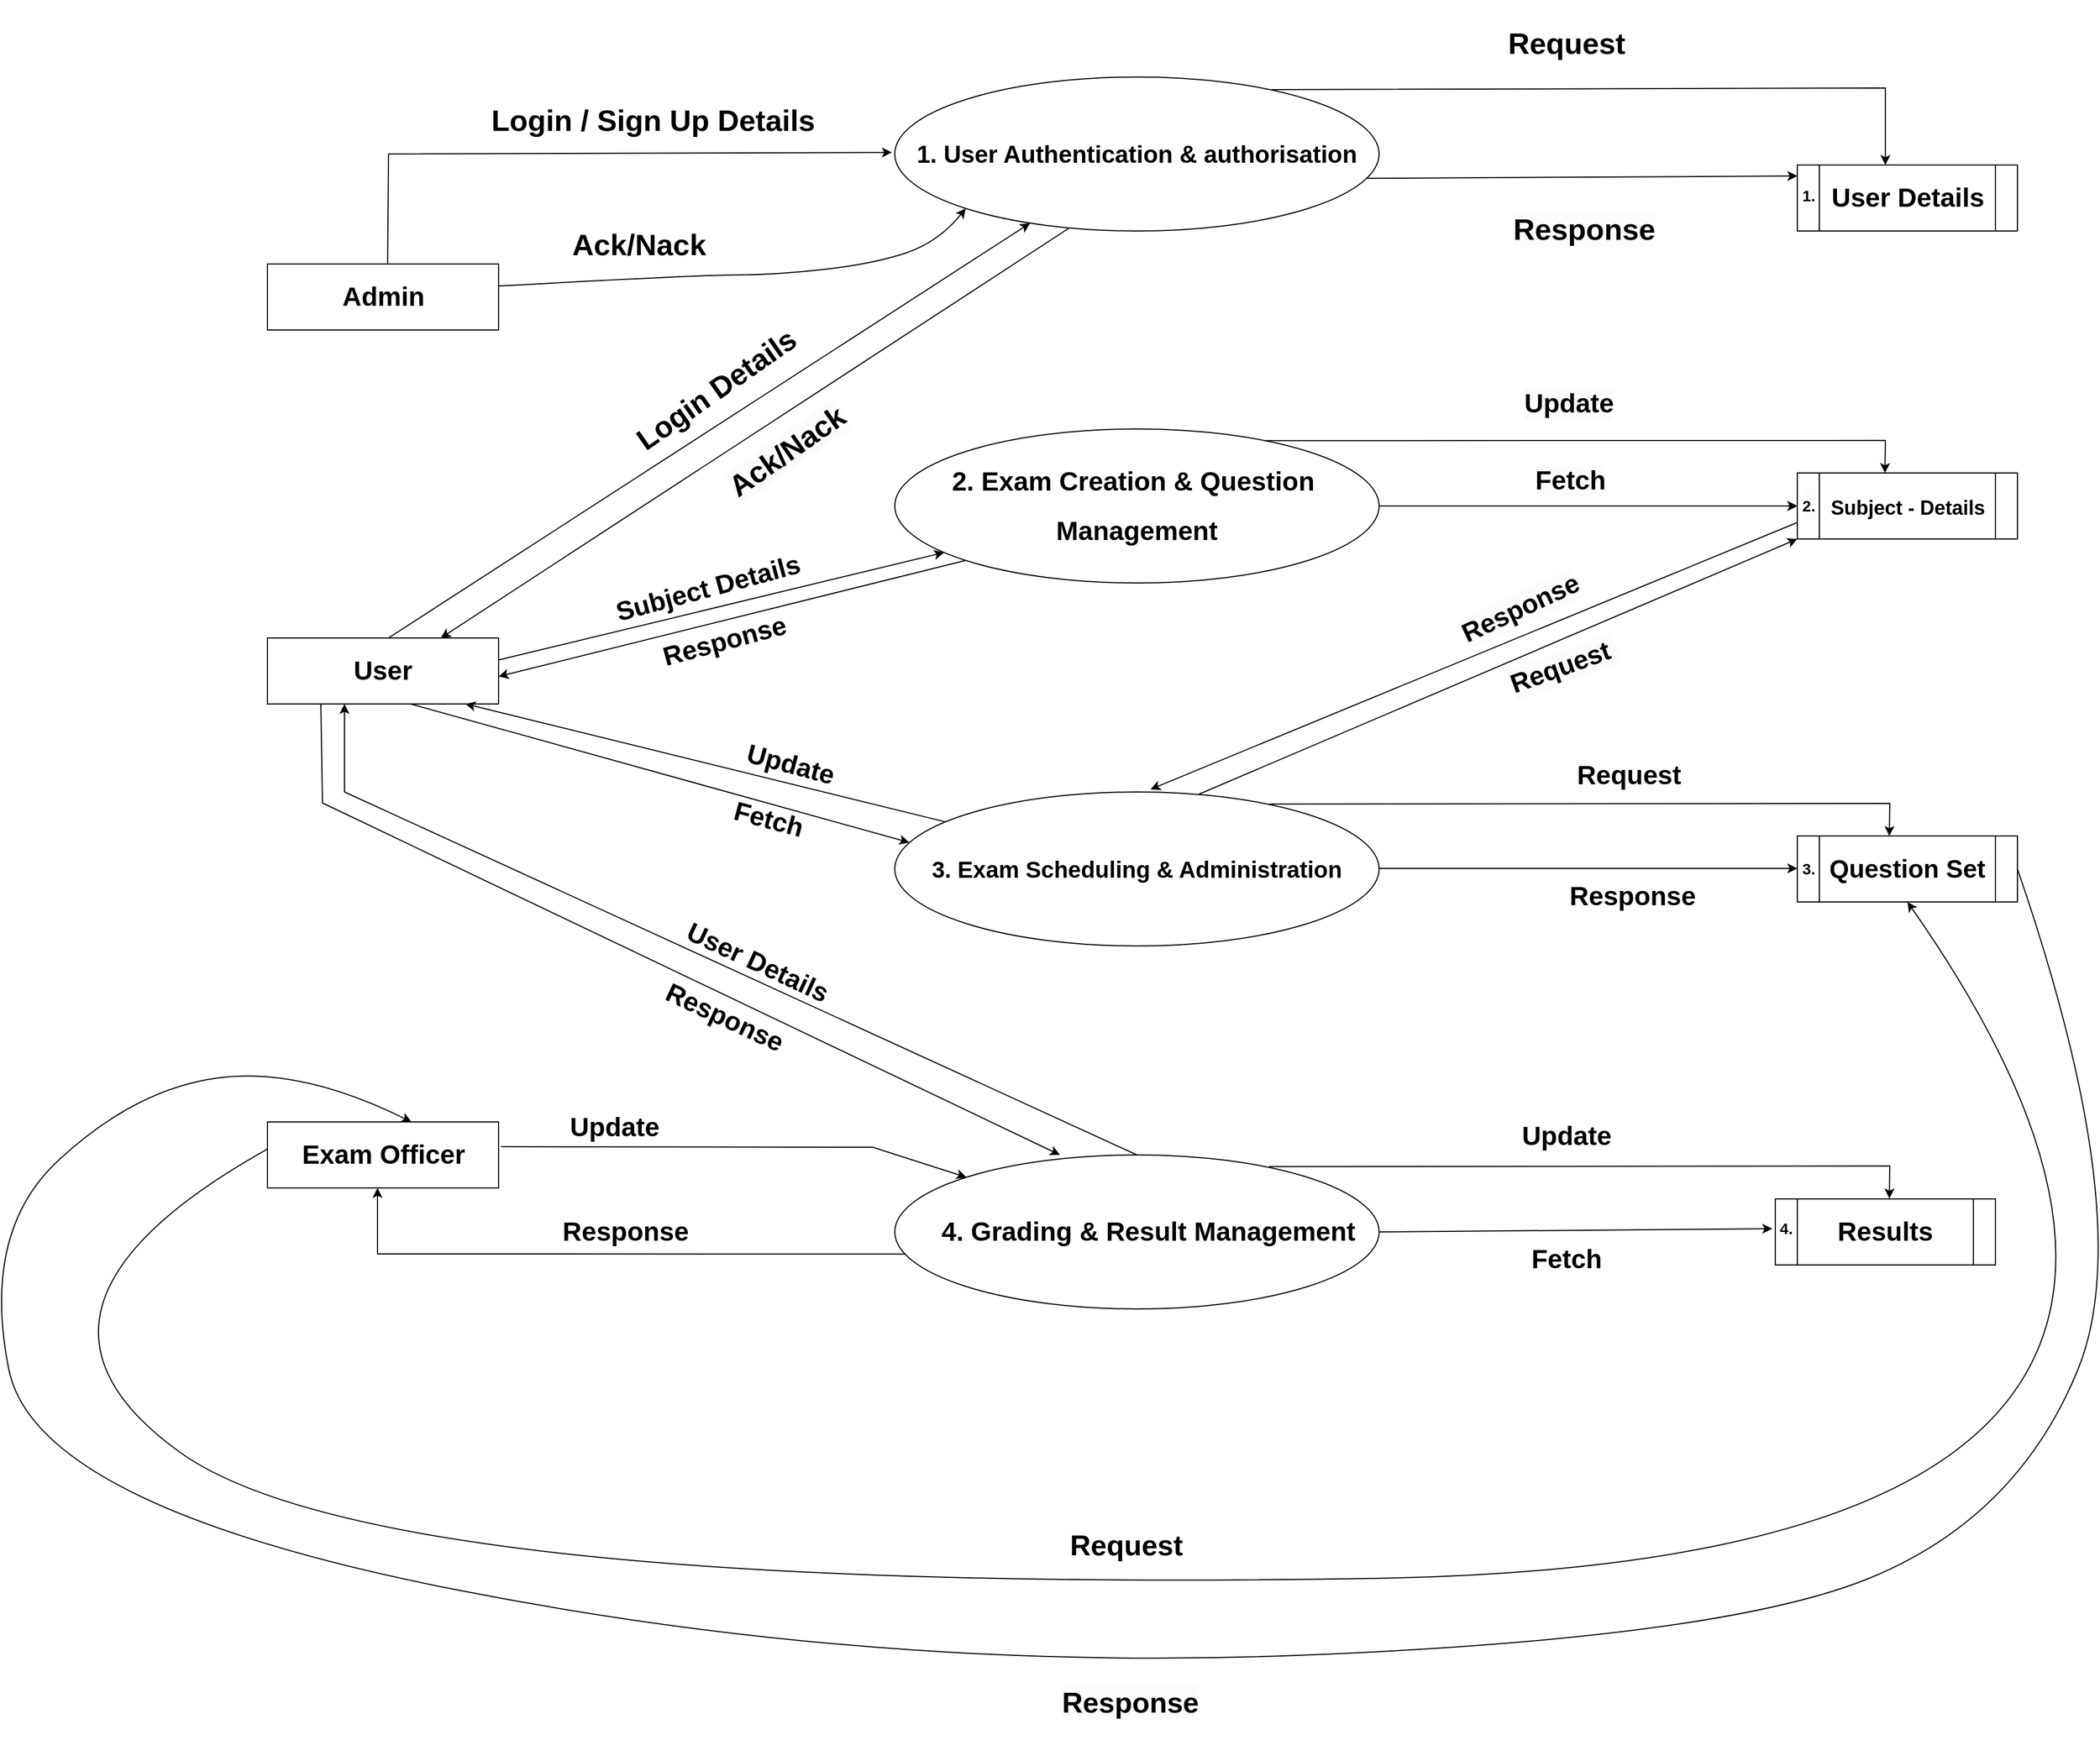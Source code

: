 <mxfile version="21.7.2" type="github">
  <diagram name="Page-1" id="bkkL6dyhui1s2GWMozvX">
    <mxGraphModel dx="4678" dy="3276" grid="1" gridSize="10" guides="1" tooltips="1" connect="1" arrows="1" fold="1" page="1" pageScale="1" pageWidth="850" pageHeight="1100" math="0" shadow="0">
      <root>
        <mxCell id="0" />
        <mxCell id="1" parent="0" />
        <mxCell id="b7Hh-rnTyhk0K52QJPSK-1" value="" style="rounded=0;whiteSpace=wrap;html=1;" vertex="1" parent="1">
          <mxGeometry x="-790" y="200" width="210" height="60" as="geometry" />
        </mxCell>
        <mxCell id="b7Hh-rnTyhk0K52QJPSK-2" value="&lt;h1&gt;&lt;font style=&quot;font-size: 22px;&quot;&gt;1. User Authentication &amp;amp; authorisation&lt;/font&gt;&lt;/h1&gt;" style="ellipse;whiteSpace=wrap;html=1;" vertex="1" parent="1">
          <mxGeometry x="-220" y="30" width="440" height="140" as="geometry" />
        </mxCell>
        <mxCell id="b7Hh-rnTyhk0K52QJPSK-3" value="" style="shape=process;whiteSpace=wrap;html=1;backgroundOutline=1;" vertex="1" parent="1">
          <mxGeometry x="600" y="110" width="200" height="60" as="geometry" />
        </mxCell>
        <mxCell id="b7Hh-rnTyhk0K52QJPSK-7" value="&lt;h1&gt;User&lt;/h1&gt;" style="rounded=0;whiteSpace=wrap;html=1;" vertex="1" parent="1">
          <mxGeometry x="-790" y="540" width="210" height="60" as="geometry" />
        </mxCell>
        <mxCell id="b7Hh-rnTyhk0K52QJPSK-8" value="" style="rounded=0;whiteSpace=wrap;html=1;" vertex="1" parent="1">
          <mxGeometry x="-790" y="980" width="210" height="60" as="geometry" />
        </mxCell>
        <mxCell id="b7Hh-rnTyhk0K52QJPSK-9" value="&lt;h1&gt;2. Exam Creation &amp;amp; Question&amp;nbsp;&lt;/h1&gt;&lt;h1&gt;Management&lt;/h1&gt;" style="ellipse;whiteSpace=wrap;html=1;" vertex="1" parent="1">
          <mxGeometry x="-220" y="350" width="440" height="140" as="geometry" />
        </mxCell>
        <mxCell id="b7Hh-rnTyhk0K52QJPSK-10" value="&lt;h1&gt;&lt;font style=&quot;font-size: 21px;&quot;&gt;3. Exam Scheduling &amp;amp; Administration&lt;/font&gt;&lt;/h1&gt;" style="ellipse;whiteSpace=wrap;html=1;align=center;" vertex="1" parent="1">
          <mxGeometry x="-220" y="680" width="440" height="140" as="geometry" />
        </mxCell>
        <mxCell id="b7Hh-rnTyhk0K52QJPSK-11" value="" style="ellipse;whiteSpace=wrap;html=1;align=left;" vertex="1" parent="1">
          <mxGeometry x="-220" y="1010" width="440" height="140" as="geometry" />
        </mxCell>
        <mxCell id="b7Hh-rnTyhk0K52QJPSK-12" value="" style="shape=process;whiteSpace=wrap;html=1;backgroundOutline=1;" vertex="1" parent="1">
          <mxGeometry x="600" y="390" width="200" height="60" as="geometry" />
        </mxCell>
        <mxCell id="b7Hh-rnTyhk0K52QJPSK-15" value="&lt;h1&gt;&lt;font style=&quot;font-size: 23px;&quot;&gt;Question Set&lt;/font&gt;&lt;/h1&gt;" style="shape=process;whiteSpace=wrap;html=1;backgroundOutline=1;" vertex="1" parent="1">
          <mxGeometry x="600" y="720" width="200" height="60" as="geometry" />
        </mxCell>
        <mxCell id="b7Hh-rnTyhk0K52QJPSK-16" value="&lt;h1&gt;Results&lt;/h1&gt;" style="shape=process;whiteSpace=wrap;html=1;backgroundOutline=1;" vertex="1" parent="1">
          <mxGeometry x="580" y="1050" width="200" height="60" as="geometry" />
        </mxCell>
        <mxCell id="b7Hh-rnTyhk0K52QJPSK-17" value="" style="endArrow=classic;html=1;rounded=0;exitX=0.52;exitY=-0.01;exitDx=0;exitDy=0;exitPerimeter=0;entryX=-0.006;entryY=0.49;entryDx=0;entryDy=0;entryPerimeter=0;" edge="1" parent="1" source="b7Hh-rnTyhk0K52QJPSK-1" target="b7Hh-rnTyhk0K52QJPSK-2">
          <mxGeometry width="50" height="50" relative="1" as="geometry">
            <mxPoint x="-680" y="220" as="sourcePoint" />
            <mxPoint x="-230" y="100" as="targetPoint" />
            <Array as="points">
              <mxPoint x="-680" y="100" />
            </Array>
          </mxGeometry>
        </mxCell>
        <mxCell id="b7Hh-rnTyhk0K52QJPSK-19" value="" style="endArrow=classic;html=1;rounded=0;exitX=0.778;exitY=0.082;exitDx=0;exitDy=0;exitPerimeter=0;" edge="1" parent="1" source="b7Hh-rnTyhk0K52QJPSK-2">
          <mxGeometry width="50" height="50" relative="1" as="geometry">
            <mxPoint x="240" y="40" as="sourcePoint" />
            <mxPoint x="680" y="110" as="targetPoint" />
            <Array as="points">
              <mxPoint x="680" y="40" />
            </Array>
          </mxGeometry>
        </mxCell>
        <mxCell id="b7Hh-rnTyhk0K52QJPSK-20" value="" style="endArrow=classic;html=1;rounded=0;exitX=0.976;exitY=0.658;exitDx=0;exitDy=0;exitPerimeter=0;" edge="1" parent="1" source="b7Hh-rnTyhk0K52QJPSK-2">
          <mxGeometry width="50" height="50" relative="1" as="geometry">
            <mxPoint x="550" y="170" as="sourcePoint" />
            <mxPoint x="600" y="120" as="targetPoint" />
          </mxGeometry>
        </mxCell>
        <mxCell id="b7Hh-rnTyhk0K52QJPSK-21" value="" style="curved=1;endArrow=classic;html=1;rounded=0;entryX=0;entryY=1;entryDx=0;entryDy=0;" edge="1" parent="1" target="b7Hh-rnTyhk0K52QJPSK-2">
          <mxGeometry width="50" height="50" relative="1" as="geometry">
            <mxPoint x="-580" y="220" as="sourcePoint" />
            <mxPoint x="-520" y="170" as="targetPoint" />
            <Array as="points">
              <mxPoint x="-580" y="220" />
              <mxPoint x="-400" y="210" />
              <mxPoint x="-330" y="210" />
              <mxPoint x="-240" y="200" />
              <mxPoint x="-180" y="180" />
            </Array>
          </mxGeometry>
        </mxCell>
        <mxCell id="b7Hh-rnTyhk0K52QJPSK-23" value="" style="endArrow=classic;html=1;rounded=0;" edge="1" parent="1" target="b7Hh-rnTyhk0K52QJPSK-2">
          <mxGeometry width="50" height="50" relative="1" as="geometry">
            <mxPoint x="-680" y="540" as="sourcePoint" />
            <mxPoint x="-630" y="490" as="targetPoint" />
          </mxGeometry>
        </mxCell>
        <mxCell id="b7Hh-rnTyhk0K52QJPSK-24" value="" style="edgeStyle=none;orthogonalLoop=1;jettySize=auto;html=1;rounded=0;entryX=0.75;entryY=0;entryDx=0;entryDy=0;exitX=0.359;exitY=0.983;exitDx=0;exitDy=0;exitPerimeter=0;" edge="1" parent="1" source="b7Hh-rnTyhk0K52QJPSK-2" target="b7Hh-rnTyhk0K52QJPSK-7">
          <mxGeometry width="80" relative="1" as="geometry">
            <mxPoint x="-70" y="200" as="sourcePoint" />
            <mxPoint x="10" y="200" as="targetPoint" />
            <Array as="points" />
          </mxGeometry>
        </mxCell>
        <mxCell id="b7Hh-rnTyhk0K52QJPSK-25" value="" style="endArrow=classic;html=1;rounded=0;" edge="1" parent="1" target="b7Hh-rnTyhk0K52QJPSK-9">
          <mxGeometry width="50" height="50" relative="1" as="geometry">
            <mxPoint x="-580" y="560" as="sourcePoint" />
            <mxPoint x="-530" y="510" as="targetPoint" />
          </mxGeometry>
        </mxCell>
        <mxCell id="b7Hh-rnTyhk0K52QJPSK-26" value="" style="endArrow=classic;html=1;rounded=0;entryX=1;entryY=0.75;entryDx=0;entryDy=0;exitX=0;exitY=1;exitDx=0;exitDy=0;" edge="1" parent="1" source="b7Hh-rnTyhk0K52QJPSK-9">
          <mxGeometry width="50" height="50" relative="1" as="geometry">
            <mxPoint x="-160" y="490" as="sourcePoint" />
            <mxPoint x="-580" y="575" as="targetPoint" />
          </mxGeometry>
        </mxCell>
        <mxCell id="b7Hh-rnTyhk0K52QJPSK-27" value="" style="endArrow=classic;html=1;rounded=0;" edge="1" parent="1" source="b7Hh-rnTyhk0K52QJPSK-10">
          <mxGeometry width="50" height="50" relative="1" as="geometry">
            <mxPoint x="-660" y="650" as="sourcePoint" />
            <mxPoint x="-610" y="600" as="targetPoint" />
          </mxGeometry>
        </mxCell>
        <mxCell id="b7Hh-rnTyhk0K52QJPSK-28" value="" style="edgeStyle=none;orthogonalLoop=1;jettySize=auto;html=1;rounded=0;exitX=0.619;exitY=1;exitDx=0;exitDy=0;exitPerimeter=0;entryX=0.03;entryY=0.328;entryDx=0;entryDy=0;entryPerimeter=0;" edge="1" parent="1" source="b7Hh-rnTyhk0K52QJPSK-7" target="b7Hh-rnTyhk0K52QJPSK-10">
          <mxGeometry width="80" relative="1" as="geometry">
            <mxPoint x="-670" y="640" as="sourcePoint" />
            <mxPoint x="-590" y="640" as="targetPoint" />
            <Array as="points" />
          </mxGeometry>
        </mxCell>
        <mxCell id="b7Hh-rnTyhk0K52QJPSK-29" value="" style="endArrow=classic;html=1;rounded=0;exitX=0.5;exitY=0;exitDx=0;exitDy=0;" edge="1" parent="1" source="b7Hh-rnTyhk0K52QJPSK-11">
          <mxGeometry width="50" height="50" relative="1" as="geometry">
            <mxPoint x="-720" y="760" as="sourcePoint" />
            <mxPoint x="-720" y="600" as="targetPoint" />
            <Array as="points">
              <mxPoint x="-720" y="680" />
            </Array>
          </mxGeometry>
        </mxCell>
        <mxCell id="b7Hh-rnTyhk0K52QJPSK-30" value="" style="endArrow=classic;html=1;rounded=0;entryX=0.341;entryY=0;entryDx=0;entryDy=0;entryPerimeter=0;exitX=0.231;exitY=1.007;exitDx=0;exitDy=0;exitPerimeter=0;" edge="1" parent="1" source="b7Hh-rnTyhk0K52QJPSK-7" target="b7Hh-rnTyhk0K52QJPSK-11">
          <mxGeometry width="50" height="50" relative="1" as="geometry">
            <mxPoint x="-733" y="600" as="sourcePoint" />
            <mxPoint x="-116.796" y="1017.022" as="targetPoint" />
            <Array as="points">
              <mxPoint x="-740" y="690" />
            </Array>
          </mxGeometry>
        </mxCell>
        <mxCell id="b7Hh-rnTyhk0K52QJPSK-31" value="" style="endArrow=classic;html=1;rounded=0;exitX=0.021;exitY=0.644;exitDx=0;exitDy=0;exitPerimeter=0;" edge="1" parent="1" source="b7Hh-rnTyhk0K52QJPSK-11">
          <mxGeometry width="50" height="50" relative="1" as="geometry">
            <mxPoint x="-690" y="1100" as="sourcePoint" />
            <mxPoint x="-690" y="1040" as="targetPoint" />
            <Array as="points">
              <mxPoint x="-690" y="1100" />
            </Array>
          </mxGeometry>
        </mxCell>
        <mxCell id="b7Hh-rnTyhk0K52QJPSK-32" value="" style="endArrow=classic;html=1;rounded=0;exitX=1.01;exitY=0.376;exitDx=0;exitDy=0;exitPerimeter=0;" edge="1" parent="1" source="b7Hh-rnTyhk0K52QJPSK-8" target="b7Hh-rnTyhk0K52QJPSK-11">
          <mxGeometry width="50" height="50" relative="1" as="geometry">
            <mxPoint x="-340" y="1010" as="sourcePoint" />
            <mxPoint x="-290" y="960" as="targetPoint" />
            <Array as="points">
              <mxPoint x="-240" y="1003" />
            </Array>
          </mxGeometry>
        </mxCell>
        <mxCell id="b7Hh-rnTyhk0K52QJPSK-33" value="" style="endArrow=classic;html=1;rounded=0;exitX=1;exitY=0.5;exitDx=0;exitDy=0;entryX=0;entryY=0.5;entryDx=0;entryDy=0;" edge="1" parent="1" source="b7Hh-rnTyhk0K52QJPSK-9" target="b7Hh-rnTyhk0K52QJPSK-12">
          <mxGeometry width="50" height="50" relative="1" as="geometry">
            <mxPoint x="280" y="820" as="sourcePoint" />
            <mxPoint x="330" y="770" as="targetPoint" />
          </mxGeometry>
        </mxCell>
        <mxCell id="b7Hh-rnTyhk0K52QJPSK-34" value="" style="endArrow=classic;html=1;rounded=0;entryX=0.398;entryY=-0.007;entryDx=0;entryDy=0;entryPerimeter=0;exitX=0.763;exitY=0.076;exitDx=0;exitDy=0;exitPerimeter=0;" edge="1" parent="1" source="b7Hh-rnTyhk0K52QJPSK-9">
          <mxGeometry width="50" height="50" relative="1" as="geometry">
            <mxPoint x="110" y="360.42" as="sourcePoint" />
            <mxPoint x="679.6" y="390.0" as="targetPoint" />
            <Array as="points">
              <mxPoint x="680" y="360.42" />
            </Array>
          </mxGeometry>
        </mxCell>
        <mxCell id="b7Hh-rnTyhk0K52QJPSK-35" value="" style="endArrow=classic;html=1;rounded=0;exitX=1;exitY=0.5;exitDx=0;exitDy=0;entryX=0;entryY=0.5;entryDx=0;entryDy=0;" edge="1" parent="1">
          <mxGeometry width="50" height="50" relative="1" as="geometry">
            <mxPoint x="220" y="420" as="sourcePoint" />
            <mxPoint x="600" y="420" as="targetPoint" />
          </mxGeometry>
        </mxCell>
        <mxCell id="b7Hh-rnTyhk0K52QJPSK-36" value="" style="endArrow=classic;html=1;rounded=0;exitX=1;exitY=0.5;exitDx=0;exitDy=0;entryX=0;entryY=0.5;entryDx=0;entryDy=0;" edge="1" parent="1">
          <mxGeometry width="50" height="50" relative="1" as="geometry">
            <mxPoint x="220" y="749.52" as="sourcePoint" />
            <mxPoint x="600" y="749.52" as="targetPoint" />
          </mxGeometry>
        </mxCell>
        <mxCell id="b7Hh-rnTyhk0K52QJPSK-37" value="" style="endArrow=classic;html=1;rounded=0;entryX=0.398;entryY=-0.007;entryDx=0;entryDy=0;entryPerimeter=0;exitX=0.763;exitY=0.076;exitDx=0;exitDy=0;exitPerimeter=0;" edge="1" parent="1">
          <mxGeometry width="50" height="50" relative="1" as="geometry">
            <mxPoint x="120" y="691" as="sourcePoint" />
            <mxPoint x="683.6" y="720" as="targetPoint" />
            <Array as="points">
              <mxPoint x="684" y="690.42" />
            </Array>
          </mxGeometry>
        </mxCell>
        <mxCell id="b7Hh-rnTyhk0K52QJPSK-38" value="" style="endArrow=classic;html=1;rounded=0;entryX=0.398;entryY=-0.007;entryDx=0;entryDy=0;entryPerimeter=0;exitX=0.763;exitY=0.076;exitDx=0;exitDy=0;exitPerimeter=0;" edge="1" parent="1">
          <mxGeometry width="50" height="50" relative="1" as="geometry">
            <mxPoint x="120" y="1020.58" as="sourcePoint" />
            <mxPoint x="683.6" y="1049.58" as="targetPoint" />
            <Array as="points">
              <mxPoint x="684" y="1020.0" />
            </Array>
          </mxGeometry>
        </mxCell>
        <mxCell id="b7Hh-rnTyhk0K52QJPSK-39" value="" style="endArrow=classic;html=1;rounded=0;exitX=1;exitY=0.5;exitDx=0;exitDy=0;entryX=-0.014;entryY=0.451;entryDx=0;entryDy=0;entryPerimeter=0;" edge="1" parent="1" source="b7Hh-rnTyhk0K52QJPSK-11" target="b7Hh-rnTyhk0K52QJPSK-16">
          <mxGeometry width="50" height="50" relative="1" as="geometry">
            <mxPoint x="400" y="1110" as="sourcePoint" />
            <mxPoint x="450" y="1060" as="targetPoint" />
          </mxGeometry>
        </mxCell>
        <mxCell id="b7Hh-rnTyhk0K52QJPSK-40" value="" style="curved=1;endArrow=classic;html=1;rounded=0;entryX=0.5;entryY=1;entryDx=0;entryDy=0;exitX=0.002;exitY=0.407;exitDx=0;exitDy=0;exitPerimeter=0;" edge="1" parent="1" source="b7Hh-rnTyhk0K52QJPSK-8" target="b7Hh-rnTyhk0K52QJPSK-15">
          <mxGeometry width="50" height="50" relative="1" as="geometry">
            <mxPoint x="-920" y="933.636" as="sourcePoint" />
            <mxPoint x="350" y="490" as="targetPoint" />
            <Array as="points">
              <mxPoint x="-1050" y="1150" />
              <mxPoint x="-690" y="1410" />
              <mxPoint x="1120" y="1380" />
            </Array>
          </mxGeometry>
        </mxCell>
        <mxCell id="b7Hh-rnTyhk0K52QJPSK-41" value="" style="curved=1;endArrow=classic;html=1;rounded=0;exitX=1;exitY=0.5;exitDx=0;exitDy=0;entryX=0.623;entryY=0;entryDx=0;entryDy=0;entryPerimeter=0;" edge="1" parent="1" source="b7Hh-rnTyhk0K52QJPSK-15" target="b7Hh-rnTyhk0K52QJPSK-8">
          <mxGeometry width="50" height="50" relative="1" as="geometry">
            <mxPoint x="880" y="790" as="sourcePoint" />
            <mxPoint x="-850" y="870" as="targetPoint" />
            <Array as="points">
              <mxPoint x="910" y="1070" />
              <mxPoint x="800" y="1340" />
              <mxPoint x="530" y="1450" />
              <mxPoint x="-240" y="1480" />
              <mxPoint x="-1000" y="1330" />
              <mxPoint x="-1050" y="1080" />
              <mxPoint x="-910" y="950" />
              <mxPoint x="-760" y="930" />
            </Array>
          </mxGeometry>
        </mxCell>
        <mxCell id="b7Hh-rnTyhk0K52QJPSK-42" value="" style="endArrow=classic;html=1;rounded=0;entryX=0;entryY=1;entryDx=0;entryDy=0;exitX=0.627;exitY=0.016;exitDx=0;exitDy=0;exitPerimeter=0;" edge="1" parent="1" source="b7Hh-rnTyhk0K52QJPSK-10" target="b7Hh-rnTyhk0K52QJPSK-12">
          <mxGeometry width="50" height="50" relative="1" as="geometry">
            <mxPoint x="60" y="680" as="sourcePoint" />
            <mxPoint x="470" y="550" as="targetPoint" />
          </mxGeometry>
        </mxCell>
        <mxCell id="b7Hh-rnTyhk0K52QJPSK-44" value="" style="endArrow=classic;html=1;rounded=0;entryX=0.528;entryY=-0.017;entryDx=0;entryDy=0;entryPerimeter=0;exitX=0;exitY=0.75;exitDx=0;exitDy=0;" edge="1" parent="1" source="b7Hh-rnTyhk0K52QJPSK-12" target="b7Hh-rnTyhk0K52QJPSK-10">
          <mxGeometry width="50" height="50" relative="1" as="geometry">
            <mxPoint x="190" y="690" as="sourcePoint" />
            <mxPoint x="730" y="460" as="targetPoint" />
          </mxGeometry>
        </mxCell>
        <mxCell id="b7Hh-rnTyhk0K52QJPSK-45" value="&lt;h1&gt;&lt;font style=&quot;font-size: 27px;&quot;&gt;Request&lt;/font&gt;&lt;/h1&gt;" style="text;html=1;align=center;verticalAlign=middle;resizable=0;points=[];autosize=1;strokeColor=none;fillColor=none;" vertex="1" parent="1">
          <mxGeometry x="325" y="-40" width="130" height="80" as="geometry" />
        </mxCell>
        <mxCell id="b7Hh-rnTyhk0K52QJPSK-46" value="&lt;h1 style=&quot;border-color: var(--border-color); color: rgb(0, 0, 0); font-family: Helvetica; font-style: normal; font-variant-ligatures: normal; font-variant-caps: normal; letter-spacing: normal; orphans: 2; text-align: center; text-indent: 0px; text-transform: none; widows: 2; word-spacing: 0px; -webkit-text-stroke-width: 0px; background-color: rgb(251, 251, 251); text-decoration-thickness: initial; text-decoration-style: initial; text-decoration-color: initial;&quot;&gt;&lt;font style=&quot;font-size: 27px;&quot;&gt;Response&lt;/font&gt;&lt;/h1&gt;" style="text;whiteSpace=wrap;html=1;strokeWidth=4;" vertex="1" parent="1">
          <mxGeometry x="340" y="130" width="130" height="80" as="geometry" />
        </mxCell>
        <mxCell id="b7Hh-rnTyhk0K52QJPSK-47" value="&lt;h1&gt;&lt;font style=&quot;font-size: 27px;&quot;&gt;Login / Sign Up Details&lt;/font&gt;&lt;/h1&gt;" style="text;html=1;align=center;verticalAlign=middle;resizable=0;points=[];autosize=1;strokeColor=none;fillColor=none;" vertex="1" parent="1">
          <mxGeometry x="-600" y="30" width="320" height="80" as="geometry" />
        </mxCell>
        <mxCell id="b7Hh-rnTyhk0K52QJPSK-48" value="&lt;h1&gt;&lt;font style=&quot;font-size: 27px;&quot;&gt;Ack/Nack&lt;/font&gt;&lt;/h1&gt;" style="text;html=1;align=left;verticalAlign=middle;resizable=0;points=[];autosize=1;strokeColor=none;fillColor=none;" vertex="1" parent="1">
          <mxGeometry x="-515" y="143" width="150" height="80" as="geometry" />
        </mxCell>
        <mxCell id="b7Hh-rnTyhk0K52QJPSK-49" value="&lt;h1&gt;&lt;font style=&quot;font-size: 27px;&quot;&gt;Login Details&lt;/font&gt;&lt;/h1&gt;" style="text;html=1;align=left;verticalAlign=middle;resizable=0;points=[];autosize=1;strokeColor=none;fillColor=none;rotation=-35;" vertex="1" parent="1">
          <mxGeometry x="-470" y="270" width="190" height="80" as="geometry" />
        </mxCell>
        <mxCell id="b7Hh-rnTyhk0K52QJPSK-50" value="&lt;h1 style=&quot;border-color: var(--border-color); color: rgb(0, 0, 0); font-family: Helvetica; font-style: normal; font-variant-ligatures: normal; font-variant-caps: normal; letter-spacing: normal; orphans: 2; text-align: left; text-indent: 0px; text-transform: none; widows: 2; word-spacing: 0px; -webkit-text-stroke-width: 0px; background-color: rgb(251, 251, 251); text-decoration-thickness: initial; text-decoration-style: initial; text-decoration-color: initial;&quot;&gt;&lt;font style=&quot;border-color: var(--border-color); font-size: 27px;&quot;&gt;Ack/Nack&lt;/font&gt;&lt;/h1&gt;" style="text;whiteSpace=wrap;html=1;rotation=-35;" vertex="1" parent="1">
          <mxGeometry x="-380" y="320" width="160" height="90" as="geometry" />
        </mxCell>
        <mxCell id="b7Hh-rnTyhk0K52QJPSK-51" value="&lt;h1&gt;&lt;font style=&quot;font-size: 14px;&quot;&gt;1.&lt;/font&gt;&lt;/h1&gt;" style="text;html=1;align=center;verticalAlign=middle;resizable=0;points=[];autosize=1;strokeColor=none;fillColor=none;" vertex="1" parent="1">
          <mxGeometry x="590" y="100" width="40" height="70" as="geometry" />
        </mxCell>
        <mxCell id="b7Hh-rnTyhk0K52QJPSK-54" value="&lt;h1 style=&quot;border-color: var(--border-color); color: rgb(0, 0, 0); font-family: Helvetica; font-style: normal; font-variant-ligatures: normal; font-variant-caps: normal; letter-spacing: normal; orphans: 2; text-indent: 0px; text-transform: none; widows: 2; word-spacing: 0px; -webkit-text-stroke-width: 0px; background-color: rgb(251, 251, 251); text-decoration-thickness: initial; text-decoration-style: initial; text-decoration-color: initial;&quot;&gt;&lt;font style=&quot;border-color: var(--border-color); font-size: 14px;&quot;&gt;2.&lt;/font&gt;&lt;/h1&gt;" style="text;whiteSpace=wrap;html=1;align=center;" vertex="1" parent="1">
          <mxGeometry x="597.5" y="380" width="25" height="70" as="geometry" />
        </mxCell>
        <mxCell id="b7Hh-rnTyhk0K52QJPSK-56" value="&lt;b style=&quot;border-color: var(--border-color); font-size: 14px;&quot;&gt;3.&lt;/b&gt;" style="text;html=1;align=center;verticalAlign=middle;resizable=0;points=[];autosize=1;strokeColor=none;fillColor=none;" vertex="1" parent="1">
          <mxGeometry x="590" y="735" width="40" height="30" as="geometry" />
        </mxCell>
        <mxCell id="b7Hh-rnTyhk0K52QJPSK-58" value="&lt;p&gt;&lt;b style=&quot;border-color: var(--border-color); color: rgb(0, 0, 0); font-family: Helvetica; font-size: 14px; font-style: normal; font-variant-ligatures: normal; font-variant-caps: normal; letter-spacing: normal; orphans: 2; text-indent: 0px; text-transform: none; widows: 2; word-spacing: 0px; -webkit-text-stroke-width: 0px; background-color: rgb(251, 251, 251); text-decoration-thickness: initial; text-decoration-style: initial; text-decoration-color: initial;&quot;&gt;4.&lt;/b&gt;&lt;/p&gt;" style="text;whiteSpace=wrap;html=1;align=center;" vertex="1" parent="1">
          <mxGeometry x="570" y="1050" width="40" height="40" as="geometry" />
        </mxCell>
        <mxCell id="b7Hh-rnTyhk0K52QJPSK-59" value="&lt;h1&gt;Admin&lt;/h1&gt;" style="text;html=1;align=center;verticalAlign=middle;resizable=0;points=[];autosize=1;strokeColor=none;fillColor=none;" vertex="1" parent="1">
          <mxGeometry x="-735" y="195" width="100" height="70" as="geometry" />
        </mxCell>
        <mxCell id="b7Hh-rnTyhk0K52QJPSK-61" value="&lt;h1&gt;&lt;b&gt;Exam Officer&lt;/b&gt;&lt;/h1&gt;" style="text;html=1;align=center;verticalAlign=middle;resizable=0;points=[];autosize=1;strokeColor=none;fillColor=none;" vertex="1" parent="1">
          <mxGeometry x="-770" y="975" width="170" height="70" as="geometry" />
        </mxCell>
        <mxCell id="b7Hh-rnTyhk0K52QJPSK-62" value="&lt;h1&gt;&lt;b&gt;4. Grading &amp;amp; Result Management&lt;/b&gt;&lt;/h1&gt;" style="text;html=1;align=center;verticalAlign=middle;resizable=0;points=[];autosize=1;strokeColor=none;fillColor=none;" vertex="1" parent="1">
          <mxGeometry x="-190" y="1045" width="400" height="70" as="geometry" />
        </mxCell>
        <mxCell id="b7Hh-rnTyhk0K52QJPSK-63" value="&lt;h1&gt;Subject Details&lt;/h1&gt;" style="text;html=1;align=center;verticalAlign=middle;resizable=0;points=[];autosize=1;strokeColor=none;fillColor=none;rotation=-15;" vertex="1" parent="1">
          <mxGeometry x="-490" y="460" width="200" height="70" as="geometry" />
        </mxCell>
        <mxCell id="b7Hh-rnTyhk0K52QJPSK-64" value="&lt;h1&gt;Response&lt;/h1&gt;" style="text;html=1;align=center;verticalAlign=middle;resizable=0;points=[];autosize=1;strokeColor=none;fillColor=none;rotation=-15;" vertex="1" parent="1">
          <mxGeometry x="-445" y="508" width="140" height="70" as="geometry" />
        </mxCell>
        <mxCell id="b7Hh-rnTyhk0K52QJPSK-65" value="&lt;h1&gt;Update&lt;/h1&gt;" style="text;html=1;align=center;verticalAlign=middle;resizable=0;points=[];autosize=1;strokeColor=none;fillColor=none;rotation=15;" vertex="1" parent="1">
          <mxGeometry x="-365" y="620" width="100" height="70" as="geometry" />
        </mxCell>
        <mxCell id="b7Hh-rnTyhk0K52QJPSK-66" value="&lt;h1&gt;&lt;b&gt;Fetch&lt;/b&gt;&lt;/h1&gt;" style="text;html=1;align=center;verticalAlign=middle;resizable=0;points=[];autosize=1;strokeColor=none;fillColor=none;rotation=15;" vertex="1" parent="1">
          <mxGeometry x="-380" y="670" width="90" height="70" as="geometry" />
        </mxCell>
        <mxCell id="b7Hh-rnTyhk0K52QJPSK-67" value="&lt;h1&gt;User Details&lt;/h1&gt;" style="text;html=1;align=center;verticalAlign=middle;resizable=0;points=[];autosize=1;strokeColor=none;fillColor=none;rotation=25;" vertex="1" parent="1">
          <mxGeometry x="-425" y="800" width="160" height="70" as="geometry" />
        </mxCell>
        <mxCell id="b7Hh-rnTyhk0K52QJPSK-68" value="&lt;h1&gt;Response&lt;/h1&gt;" style="text;html=1;align=center;verticalAlign=middle;resizable=0;points=[];autosize=1;strokeColor=none;fillColor=none;rotation=25;" vertex="1" parent="1">
          <mxGeometry x="-445" y="850" width="140" height="70" as="geometry" />
        </mxCell>
        <mxCell id="b7Hh-rnTyhk0K52QJPSK-69" value="&lt;h1&gt;Update&lt;/h1&gt;" style="text;html=1;align=center;verticalAlign=middle;resizable=0;points=[];autosize=1;strokeColor=none;fillColor=none;" vertex="1" parent="1">
          <mxGeometry x="-525" y="950" width="100" height="70" as="geometry" />
        </mxCell>
        <mxCell id="b7Hh-rnTyhk0K52QJPSK-70" value="&lt;h1&gt;Response&lt;/h1&gt;" style="text;html=1;align=center;verticalAlign=middle;resizable=0;points=[];autosize=1;strokeColor=none;fillColor=none;" vertex="1" parent="1">
          <mxGeometry x="-535" y="1045" width="140" height="70" as="geometry" />
        </mxCell>
        <mxCell id="b7Hh-rnTyhk0K52QJPSK-71" value="&lt;h1&gt;&lt;font style=&quot;font-size: 26px;&quot;&gt;Request&lt;/font&gt;&lt;/h1&gt;" style="text;html=1;align=center;verticalAlign=middle;resizable=0;points=[];autosize=1;strokeColor=none;fillColor=none;" vertex="1" parent="1">
          <mxGeometry x="-75" y="1325" width="130" height="80" as="geometry" />
        </mxCell>
        <mxCell id="b7Hh-rnTyhk0K52QJPSK-72" value="&lt;h1 style=&quot;border-color: var(--border-color); color: rgb(0, 0, 0); font-family: Helvetica; font-style: normal; font-variant-ligatures: normal; font-variant-caps: normal; letter-spacing: normal; orphans: 2; text-align: center; text-indent: 0px; text-transform: none; widows: 2; word-spacing: 0px; -webkit-text-stroke-width: 0px; background-color: rgb(251, 251, 251); text-decoration-thickness: initial; text-decoration-style: initial; text-decoration-color: initial;&quot;&gt;&lt;font style=&quot;border-color: var(--border-color); font-size: 26px;&quot;&gt;Response&lt;/font&gt;&lt;/h1&gt;" style="text;whiteSpace=wrap;html=1;" vertex="1" parent="1">
          <mxGeometry x="-70" y="1470" width="140" height="90" as="geometry" />
        </mxCell>
        <mxCell id="b7Hh-rnTyhk0K52QJPSK-73" value="&lt;h1&gt;&lt;b&gt;Update&lt;/b&gt;&lt;/h1&gt;" style="text;html=1;align=center;verticalAlign=middle;resizable=0;points=[];autosize=1;strokeColor=none;fillColor=none;" vertex="1" parent="1">
          <mxGeometry x="340" y="958" width="100" height="70" as="geometry" />
        </mxCell>
        <mxCell id="b7Hh-rnTyhk0K52QJPSK-74" value="&lt;h1 style=&quot;border-color: var(--border-color);&quot;&gt;Fetch&lt;/h1&gt;" style="text;html=1;align=center;verticalAlign=middle;resizable=0;points=[];autosize=1;strokeColor=none;fillColor=none;" vertex="1" parent="1">
          <mxGeometry x="345" y="1070" width="90" height="70" as="geometry" />
        </mxCell>
        <mxCell id="b7Hh-rnTyhk0K52QJPSK-75" value="&lt;h1&gt;Request&amp;nbsp;&lt;/h1&gt;" style="text;html=1;align=center;verticalAlign=middle;resizable=0;points=[];autosize=1;strokeColor=none;fillColor=none;" vertex="1" parent="1">
          <mxGeometry x="390" y="630" width="120" height="70" as="geometry" />
        </mxCell>
        <mxCell id="b7Hh-rnTyhk0K52QJPSK-76" value="&lt;h1&gt;Response&lt;/h1&gt;" style="text;html=1;align=center;verticalAlign=middle;resizable=0;points=[];autosize=1;strokeColor=none;fillColor=none;" vertex="1" parent="1">
          <mxGeometry x="380" y="740" width="140" height="70" as="geometry" />
        </mxCell>
        <mxCell id="b7Hh-rnTyhk0K52QJPSK-77" value="&lt;h1 style=&quot;border-color: var(--border-color); color: rgb(0, 0, 0); font-family: Helvetica; font-style: normal; font-variant-ligatures: normal; font-variant-caps: normal; letter-spacing: normal; orphans: 2; text-align: center; text-indent: 0px; text-transform: none; widows: 2; word-spacing: 0px; -webkit-text-stroke-width: 0px; background-color: rgb(251, 251, 251); text-decoration-thickness: initial; text-decoration-style: initial; text-decoration-color: initial;&quot;&gt;Request&amp;nbsp;&lt;/h1&gt;" style="text;whiteSpace=wrap;html=1;rotation=-20;" vertex="1" parent="1">
          <mxGeometry x="330" y="525" width="130" height="50.6" as="geometry" />
        </mxCell>
        <mxCell id="b7Hh-rnTyhk0K52QJPSK-79" value="&lt;h1 style=&quot;border-color: var(--border-color); color: rgb(0, 0, 0); font-family: Helvetica; font-style: normal; font-variant-ligatures: normal; font-variant-caps: normal; letter-spacing: normal; orphans: 2; text-align: center; text-indent: 0px; text-transform: none; widows: 2; word-spacing: 0px; -webkit-text-stroke-width: 0px; background-color: rgb(251, 251, 251); text-decoration-thickness: initial; text-decoration-style: initial; text-decoration-color: initial;&quot;&gt;Response&lt;/h1&gt;" style="text;whiteSpace=wrap;html=1;rotation=-25;" vertex="1" parent="1">
          <mxGeometry x="285" y="470" width="150" height="60" as="geometry" />
        </mxCell>
        <mxCell id="b7Hh-rnTyhk0K52QJPSK-80" value="&lt;h1 style=&quot;border-color: var(--border-color); color: rgb(0, 0, 0); font-family: Helvetica; font-style: normal; font-variant-ligatures: normal; font-variant-caps: normal; letter-spacing: normal; orphans: 2; text-align: center; text-indent: 0px; text-transform: none; widows: 2; word-spacing: 0px; -webkit-text-stroke-width: 0px; background-color: rgb(251, 251, 251); text-decoration-thickness: initial; text-decoration-style: initial; text-decoration-color: initial;&quot;&gt;&lt;b style=&quot;border-color: var(--border-color);&quot;&gt;Update&lt;/b&gt;&lt;/h1&gt;" style="text;whiteSpace=wrap;html=1;" vertex="1" parent="1">
          <mxGeometry x="350" y="290" width="110" height="80" as="geometry" />
        </mxCell>
        <mxCell id="b7Hh-rnTyhk0K52QJPSK-81" value="&lt;h1 style=&quot;border-color: var(--border-color); color: rgb(0, 0, 0); font-family: Helvetica; font-style: normal; font-variant-ligatures: normal; font-variant-caps: normal; letter-spacing: normal; orphans: 2; text-align: center; text-indent: 0px; text-transform: none; widows: 2; word-spacing: 0px; -webkit-text-stroke-width: 0px; background-color: rgb(251, 251, 251); text-decoration-thickness: initial; text-decoration-style: initial; text-decoration-color: initial;&quot;&gt;Fetch&lt;/h1&gt;" style="text;whiteSpace=wrap;html=1;" vertex="1" parent="1">
          <mxGeometry x="360" y="360" width="100" height="80" as="geometry" />
        </mxCell>
        <mxCell id="b7Hh-rnTyhk0K52QJPSK-85" value="&lt;h1&gt;User Details&lt;/h1&gt;" style="text;html=1;align=center;verticalAlign=middle;resizable=0;points=[];autosize=1;strokeColor=none;fillColor=none;" vertex="1" parent="1">
          <mxGeometry x="620" y="105" width="160" height="70" as="geometry" />
        </mxCell>
        <mxCell id="b7Hh-rnTyhk0K52QJPSK-86" value="&lt;h1&gt;&lt;font style=&quot;font-size: 18px;&quot;&gt;Subject - Details&lt;/font&gt;&lt;/h1&gt;" style="text;html=1;align=center;verticalAlign=middle;resizable=0;points=[];autosize=1;strokeColor=none;fillColor=none;" vertex="1" parent="1">
          <mxGeometry x="620" y="385" width="160" height="70" as="geometry" />
        </mxCell>
      </root>
    </mxGraphModel>
  </diagram>
</mxfile>
